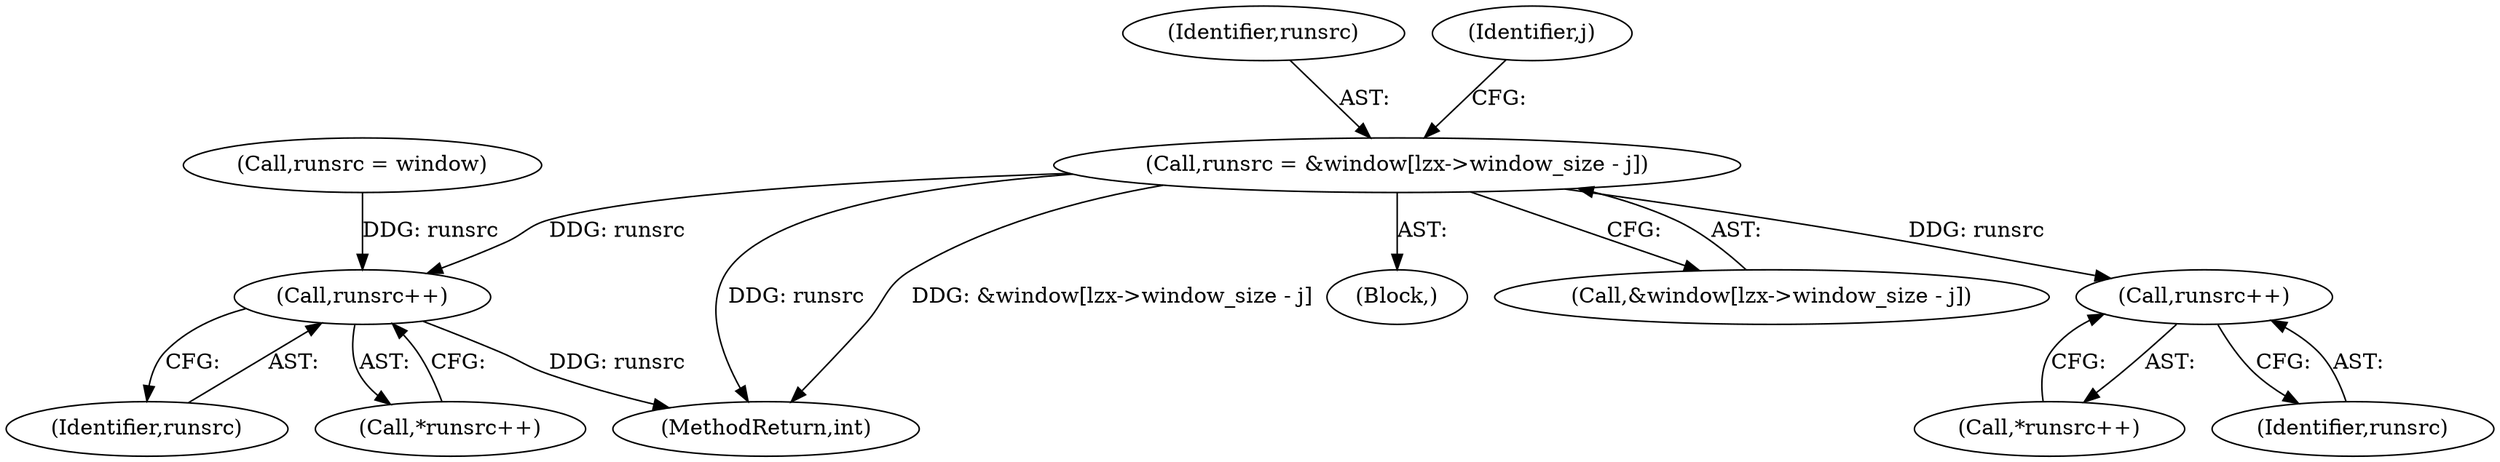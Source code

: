 digraph "0_libmspack_18b6a2cc0b87536015bedd4f7763e6b02d5aa4f3@array" {
"1000995" [label="(Call,runsrc = &window[lzx->window_size - j])"];
"1001023" [label="(Call,runsrc++)"];
"1001038" [label="(Call,runsrc++)"];
"1001023" [label="(Call,runsrc++)"];
"1000953" [label="(Block,)"];
"1001037" [label="(Call,*runsrc++)"];
"1000996" [label="(Identifier,runsrc)"];
"1001039" [label="(Identifier,runsrc)"];
"1001024" [label="(Identifier,runsrc)"];
"1000997" [label="(Call,&window[lzx->window_size - j])"];
"1001025" [label="(Call,runsrc = window)"];
"1000995" [label="(Call,runsrc = &window[lzx->window_size - j])"];
"1001022" [label="(Call,*runsrc++)"];
"1001007" [label="(Identifier,j)"];
"1001883" [label="(MethodReturn,int)"];
"1001038" [label="(Call,runsrc++)"];
"1000995" -> "1000953"  [label="AST: "];
"1000995" -> "1000997"  [label="CFG: "];
"1000996" -> "1000995"  [label="AST: "];
"1000997" -> "1000995"  [label="AST: "];
"1001007" -> "1000995"  [label="CFG: "];
"1000995" -> "1001883"  [label="DDG: runsrc"];
"1000995" -> "1001883"  [label="DDG: &window[lzx->window_size - j]"];
"1000995" -> "1001023"  [label="DDG: runsrc"];
"1000995" -> "1001038"  [label="DDG: runsrc"];
"1001023" -> "1001022"  [label="AST: "];
"1001023" -> "1001024"  [label="CFG: "];
"1001024" -> "1001023"  [label="AST: "];
"1001022" -> "1001023"  [label="CFG: "];
"1001038" -> "1001037"  [label="AST: "];
"1001038" -> "1001039"  [label="CFG: "];
"1001039" -> "1001038"  [label="AST: "];
"1001037" -> "1001038"  [label="CFG: "];
"1001038" -> "1001883"  [label="DDG: runsrc"];
"1001025" -> "1001038"  [label="DDG: runsrc"];
}
